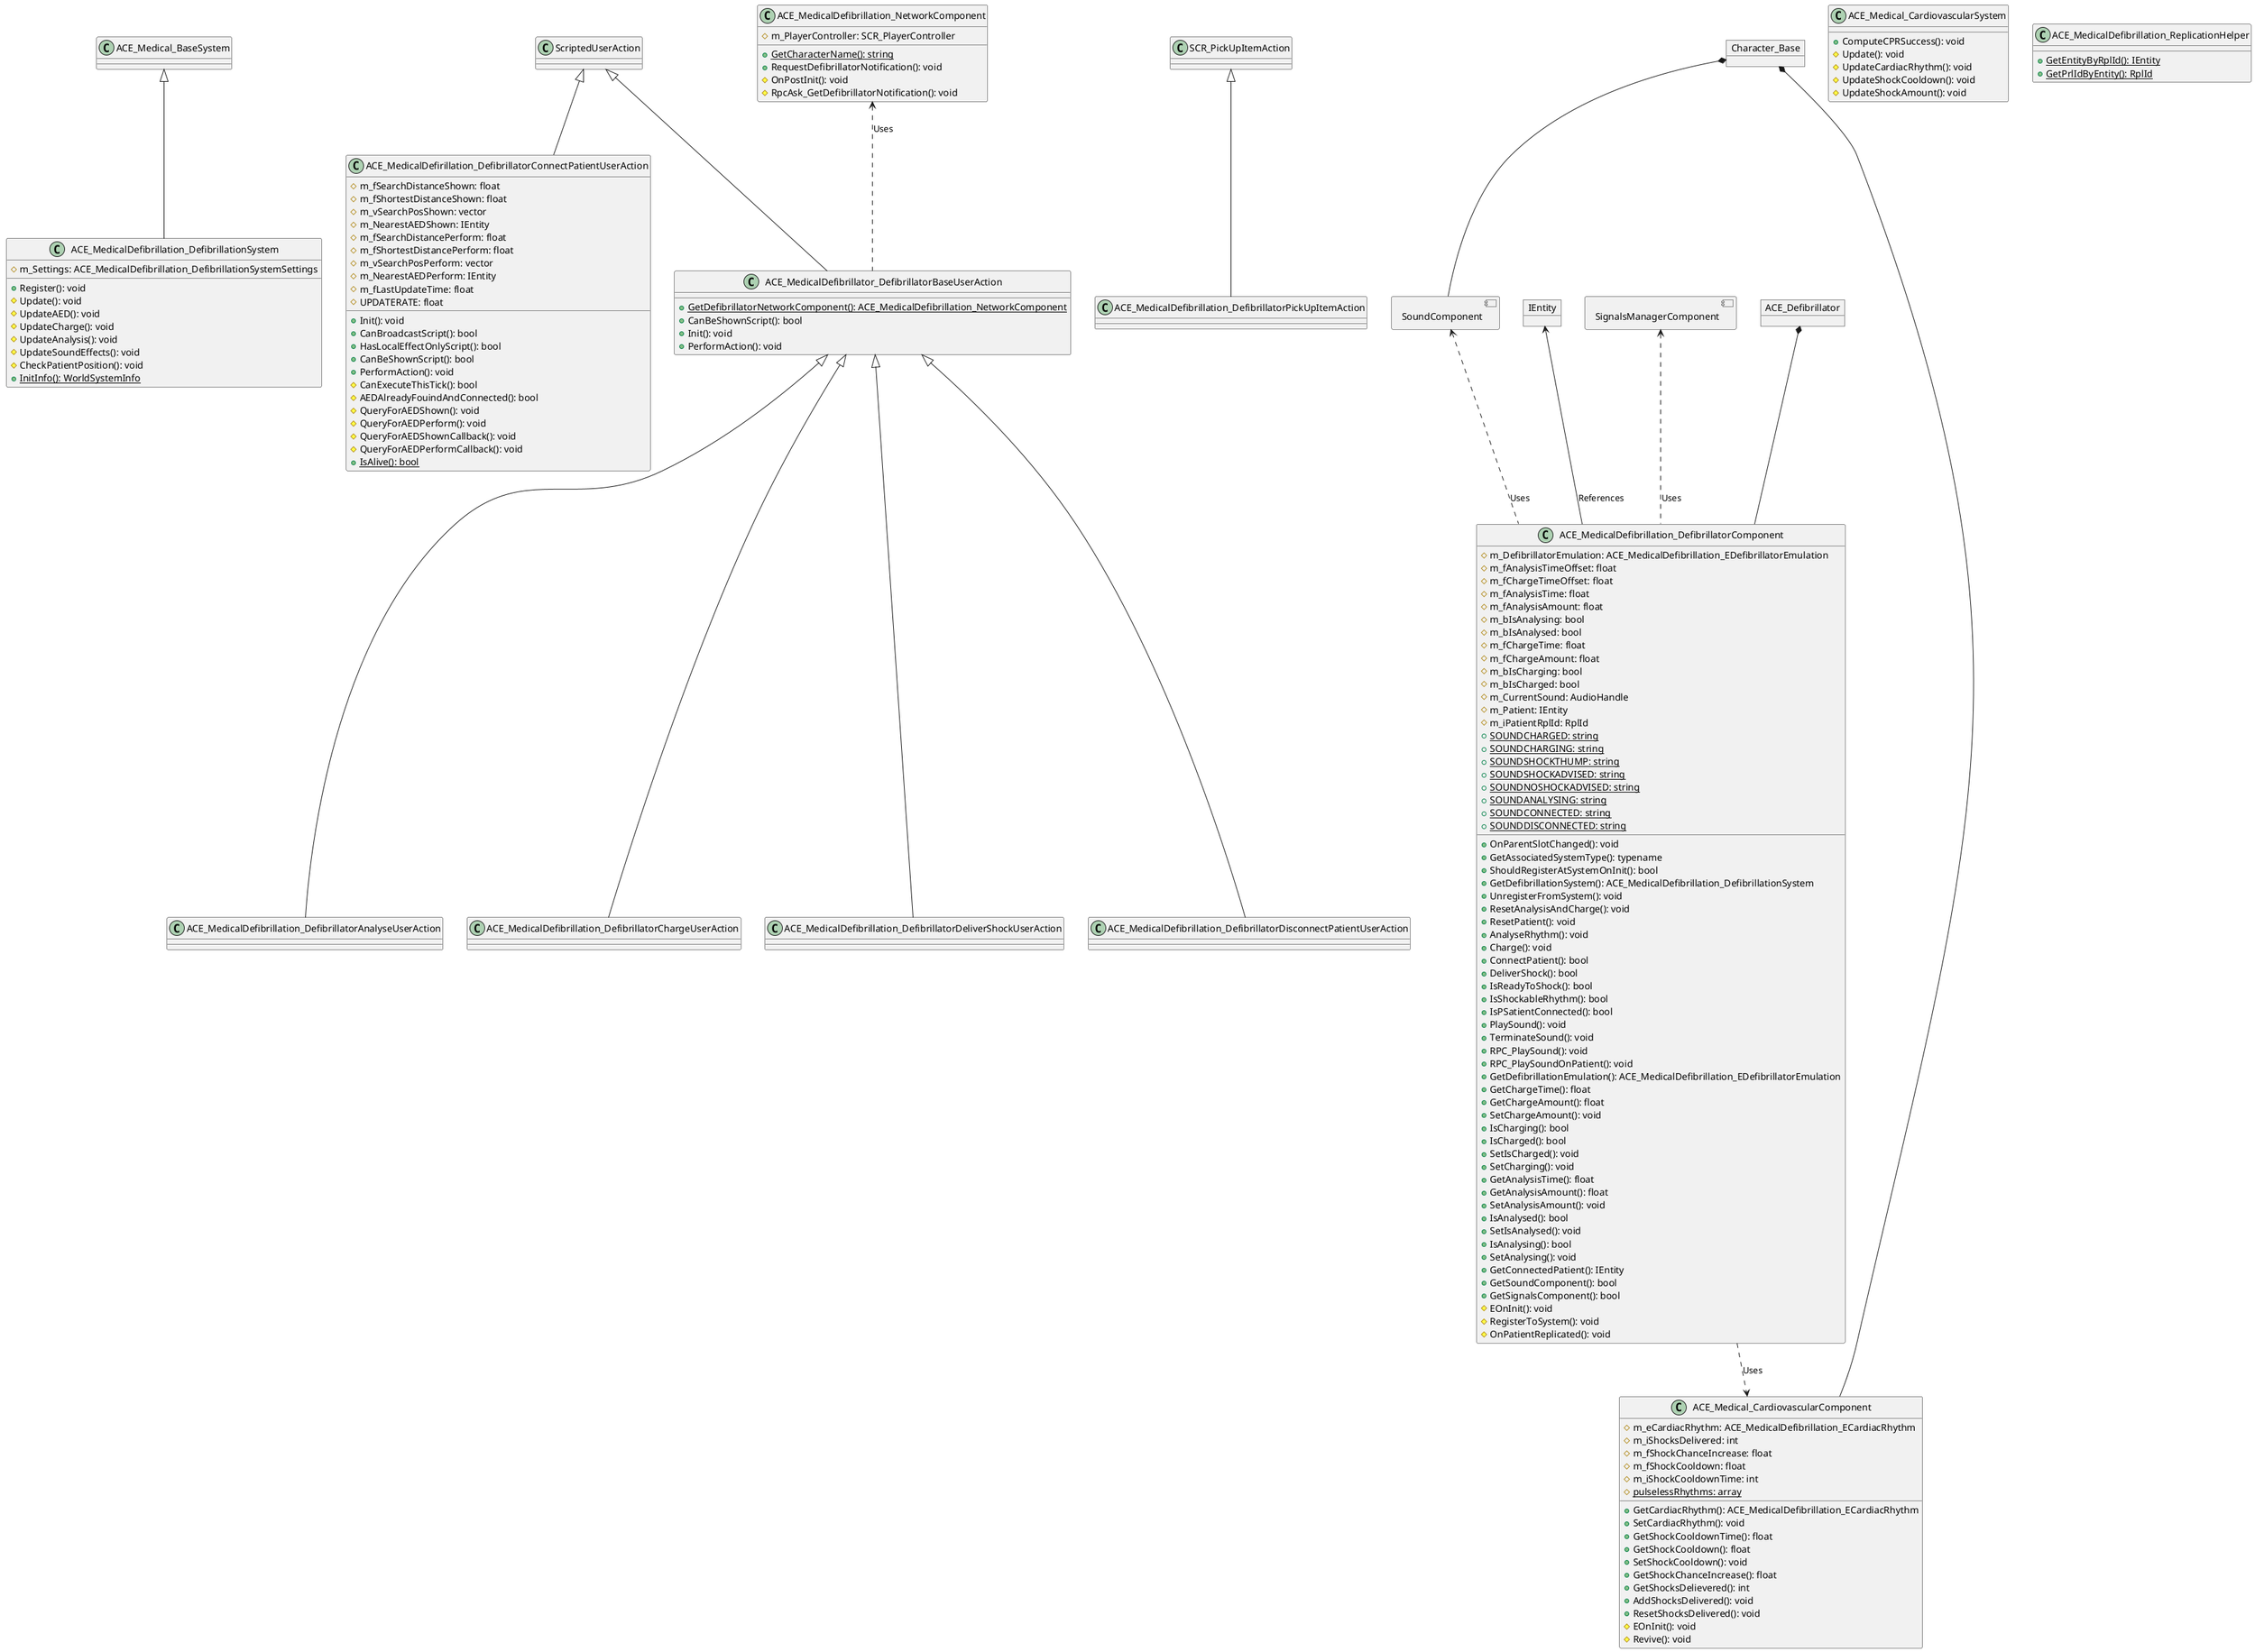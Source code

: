 @startuml

allowmixing

' ===== Base Objects =====
object Character_Base
component [SoundComponent]
component [SignalsManagerComponent]
object IEntity
object ACE_Defibrillator

' ===== Action Classes =====
class ScriptedUserAction
class SCR_PickUpItemAction

' ===== Medical Base Systems =====
class ACE_Medical_BaseSystem
class ACE_Medical_CardiovascularSystem {
  + ComputeCPRSuccess(): void
  # Update(): void
  # UpdateCardiacRhythm(): void
  # UpdateShockCooldown(): void
  # UpdateShockAmount(): void
}

' ===== Defibrillation System =====
class ACE_MedicalDefibrillation_DefibrillationSystem {
  # m_Settings: ACE_MedicalDefibrillation_DefibrillationSystemSettings
  + Register(): void
  # Update(): void
  # UpdateAED(): void
  # UpdateCharge(): void
  # UpdateAnalysis(): void
  # UpdateSoundEffects(): void
  # CheckPatientPosition(): void
  + {static} InitInfo(): WorldSystemInfo
}

' ===== Components =====
class ACE_MedicalDefibrillation_ReplicationHelper {
  + {static} GetEntityByRplId(): IEntity
  + {static} GetPrlIdByEntity(): RplId
}

class ACE_Medical_CardiovascularComponent {
  # m_eCardiacRhythm: ACE_MedicalDefibrillation_ECardiacRhythm
  # m_iShocksDelivered: int
  # m_fShockChanceIncrease: float
  # m_fShockCooldown: float
  # m_iShockCooldownTime: int
  # {static} pulselessRhythms: array
  + GetCardiacRhythm(): ACE_MedicalDefibrillation_ECardiacRhythm
  + SetCardiacRhythm(): void
  + GetShockCooldownTime(): float
  + GetShockCooldown(): float
  + SetShockCooldown(): void
  + GetShockChanceIncrease(): float
  + GetShocksDelievered(): int
  + AddShocksDelivered(): void
  + ResetShocksDelivered(): void
  # EOnInit(): void
  # Revive(): void
}

class ACE_MedicalDefibrillation_DefibrillatorComponent {
  # m_DefibrillatorEmulation: ACE_MedicalDefibrillation_EDefibrillatorEmulation
  # m_fAnalysisTimeOffset: float
  # m_fChargeTimeOffset: float
  # m_fAnalysisTime: float
  # m_fAnalysisAmount: float
  # m_bIsAnalysing: bool
  # m_bIsAnalysed: bool
  # m_fChargeTime: float
  # m_fChargeAmount: float
  # m_bIsCharging: bool
  # m_bIsCharged: bool
  # m_CurrentSound: AudioHandle
  # m_Patient: IEntity
  # m_iPatientRplId: RplId
  + {static} SOUNDCHARGED: string
  + {static} SOUNDCHARGING: string
  + {static} SOUNDSHOCKTHUMP: string
  + {static} SOUNDSHOCKADVISED: string
  + {static} SOUNDNOSHOCKADVISED: string
  + {static} SOUNDANALYSING: string
  + {static} SOUNDCONNECTED: string
  + {static} SOUNDDISCONNECTED: string
  + OnParentSlotChanged(): void
  + GetAssociatedSystemType(): typename
  + ShouldRegisterAtSystemOnInit(): bool
  + GetDefibrillationSystem(): ACE_MedicalDefibrillation_DefibrillationSystem
  + UnregisterFromSystem(): void
  + ResetAnalysisAndCharge(): void
  + ResetPatient(): void
  + AnalyseRhythm(): void
  + Charge(): void
  + ConnectPatient(): bool
  + DeliverShock(): bool
  + IsReadyToShock(): bool
  + IsShockableRhythm(): bool
  + IsPSatientConnected(): bool
  + PlaySound(): void
  + TerminateSound(): void
  + RPC_PlaySound(): void
  + RPC_PlaySoundOnPatient(): void
  + GetDefibrillationEmulation(): ACE_MedicalDefibrillation_EDefibrillatorEmulation
  + GetChargeTime(): float
  + GetChargeAmount(): float
  + SetChargeAmount(): void
  + IsCharging(): bool
  + IsCharged(): bool
  + SetIsCharged(): void
  + SetCharging(): void
  + GetAnalysisTime(): float
  + GetAnalysisAmount(): float
  + SetAnalysisAmount(): void
  + IsAnalysed(): bool
  + SetIsAnalysed(): void
  + IsAnalysing(): bool
  + SetAnalysing(): void
  + GetConnectedPatient(): IEntity
  + GetSoundComponent(): bool
  + GetSignalsComponent(): bool
  # EOnInit(): void
  # RegisterToSystem(): void
  # OnPatientReplicated(): void
}

class ACE_MedicalDefibrillation_NetworkComponent {
  # m_PlayerController: SCR_PlayerController
  + {static} GetCharacterName(): string
  + RequestDefibrillatorNotification(): void
  # OnPostInit(): void
  # RpcAsk_GetDefibrillatorNotification(): void
}

' ===== User Actions =====
class ACE_MedicalDefibrillator_DefibrillatorBaseUserAction {
  + {static} GetDefibrillatorNetworkComponent(): ACE_MedicalDefibrillation_NetworkComponent
  + CanBeShownScript(): bool
  + Init(): void
  + PerformAction(): void
}

class ACE_MedicalDefirillation_DefibrillatorConnectPatientUserAction {
  # m_fSearchDistanceShown: float
  # m_fShortestDistanceShown: float
  # m_vSearchPosShown: vector
  # m_NearestAEDShown: IEntity
  # m_fSearchDistancePerform: float
  # m_fShortestDistancePerform: float
  # m_vSearchPosPerform: vector
  # m_NearestAEDPerform: IEntity
  # m_fLastUpdateTime: float
  # UPDATERATE: float
  + Init(): void
  + CanBroadcastScript(): bool
  + HasLocalEffectOnlyScript(): bool
  + CanBeShownScript(): bool
  + PerformAction(): void
  # CanExecuteThisTick(): bool
  # AEDAlreadyFouindAndConnected(): bool
  # QueryForAEDShown(): void
  # QueryForAEDPerform(): void
  # QueryForAEDShownCallback(): void
  # QueryForAEDPerformCallback(): void
  + {static} IsAlive(): bool
}

class ACE_MedicalDefibrillation_DefibrillatorAnalyseUserAction
class ACE_MedicalDefibrillation_DefibrillatorChargeUserAction
class ACE_MedicalDefibrillation_DefibrillatorDeliverShockUserAction
class ACE_MedicalDefibrillation_DefibrillatorDisconnectPatientUserAction
class ACE_MedicalDefibrillation_DefibrillatorPickUpItemAction

' ===== Relationships =====
ACE_MedicalDefibrillation_DefibrillatorComponent ..> ACE_Medical_CardiovascularComponent : "Uses"
ACE_MedicalDefibrillation_DefibrillatorComponent .up.> SoundComponent : "Uses"
ACE_Defibrillator *-- ACE_MedicalDefibrillation_DefibrillatorComponent
Character_Base *-- SoundComponent
Character_Base *-- ACE_Medical_CardiovascularComponent
ACE_MedicalDefibrillation_DefibrillatorComponent .up.> SignalsManagerComponent : "Uses"
ACE_MedicalDefibrillation_DefibrillatorComponent -up-> IEntity : "References"

ACE_MedicalDefibrillator_DefibrillatorBaseUserAction .up.> ACE_MedicalDefibrillation_NetworkComponent : "Uses"
ACE_MedicalDefirillation_DefibrillatorConnectPatientUserAction -up-|> ScriptedUserAction
ACE_MedicalDefibrillator_DefibrillatorBaseUserAction -up-|> ScriptedUserAction
ACE_MedicalDefibrillation_DefibrillatorPickUpItemAction -up-|> SCR_PickUpItemAction
ACE_MedicalDefibrillation_DefibrillatorAnalyseUserAction -up-|> ACE_MedicalDefibrillator_DefibrillatorBaseUserAction
ACE_MedicalDefibrillation_DefibrillatorChargeUserAction -up-|> ACE_MedicalDefibrillator_DefibrillatorBaseUserAction
ACE_MedicalDefibrillation_DefibrillatorDeliverShockUserAction -up-|> ACE_MedicalDefibrillator_DefibrillatorBaseUserAction
ACE_MedicalDefibrillation_DefibrillatorDisconnectPatientUserAction -up-|> ACE_MedicalDefibrillator_DefibrillatorBaseUserAction
ACE_MedicalDefibrillation_DefibrillationSystem -up-|> ACE_Medical_BaseSystem

@enduml